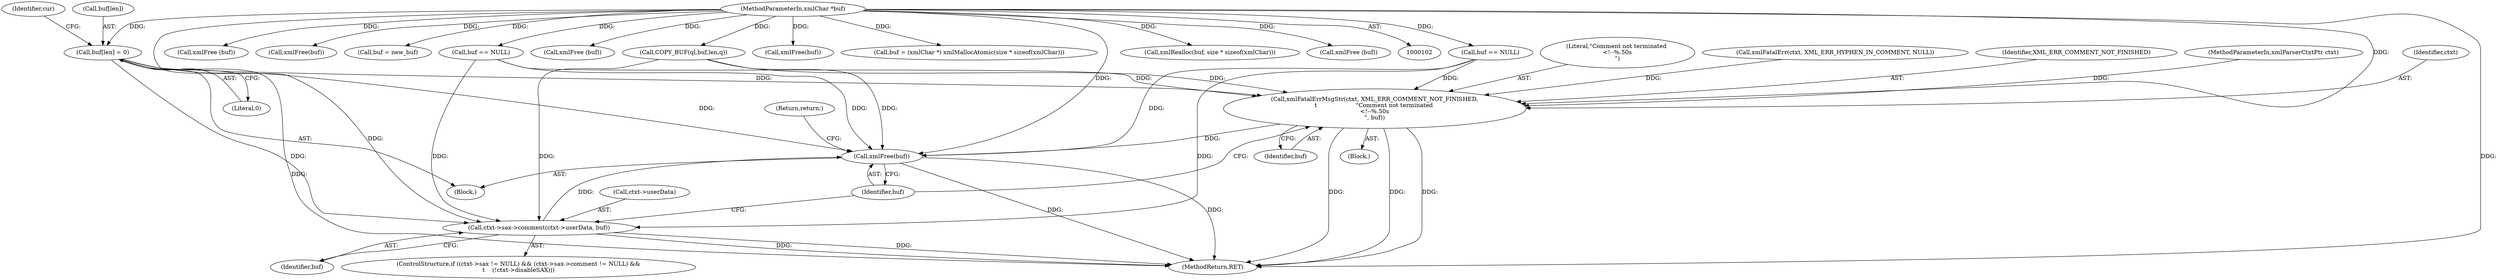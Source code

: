 digraph "0_Chrome_d0947db40187f4708c58e64cbd6013faf9eddeed_9@array" {
"1000332" [label="(Call,buf[len] = 0)"];
"1000104" [label="(MethodParameterIn,xmlChar *buf)"];
"1000342" [label="(Call,xmlFatalErrMsgStr(ctxt, XML_ERR_COMMENT_NOT_FINISHED,\n\t                     \"Comment not terminated \n<!--%.50s\n\", buf))"];
"1000398" [label="(Call,xmlFree(buf))"];
"1000393" [label="(Call,ctxt->sax->comment(ctxt->userData, buf))"];
"1000268" [label="(Call,xmlFree (buf))"];
"1000343" [label="(Identifier,ctxt)"];
"1000312" [label="(Call,xmlFree(buf))"];
"1000274" [label="(Call,buf = new_buf)"];
"1000277" [label="(Call,COPY_BUF(ql,buf,len,q))"];
"1000394" [label="(Call,ctxt->userData)"];
"1000410" [label="(MethodReturn,RET)"];
"1000199" [label="(Call,xmlFree (buf))"];
"1000332" [label="(Call,buf[len] = 0)"];
"1000333" [label="(Call,buf[len])"];
"1000127" [label="(Call,buf == NULL)"];
"1000407" [label="(Call,xmlFree(buf))"];
"1000346" [label="(Identifier,buf)"];
"1000342" [label="(Call,xmlFatalErrMsgStr(ctxt, XML_ERR_COMMENT_NOT_FINISHED,\n\t                     \"Comment not terminated \n<!--%.50s\n\", buf))"];
"1000137" [label="(Call,buf = (xmlChar *) xmlMallocAtomic(size * sizeof(xmlChar)))"];
"1000398" [label="(Call,xmlFree(buf))"];
"1000147" [label="(Call,buf == NULL)"];
"1000257" [label="(Call,xmlRealloc(buf, size * sizeof(xmlChar)))"];
"1000345" [label="(Literal,\"Comment not terminated \n<!--%.50s\n\")"];
"1000400" [label="(Return,return;)"];
"1000238" [label="(Call,xmlFatalErr(ctxt, XML_ERR_HYPHEN_IN_COMMENT, NULL))"];
"1000339" [label="(Identifier,cur)"];
"1000175" [label="(Call,xmlFree (buf))"];
"1000344" [label="(Identifier,XML_ERR_COMMENT_NOT_FINISHED)"];
"1000336" [label="(Literal,0)"];
"1000107" [label="(Block,)"];
"1000341" [label="(Block,)"];
"1000397" [label="(Identifier,buf)"];
"1000393" [label="(Call,ctxt->sax->comment(ctxt->userData, buf))"];
"1000103" [label="(MethodParameterIn,xmlParserCtxtPtr ctxt)"];
"1000104" [label="(MethodParameterIn,xmlChar *buf)"];
"1000399" [label="(Identifier,buf)"];
"1000374" [label="(ControlStructure,if ((ctxt->sax != NULL) && (ctxt->sax->comment != NULL) &&\n\t    (!ctxt->disableSAX)))"];
"1000332" -> "1000107"  [label="AST: "];
"1000332" -> "1000336"  [label="CFG: "];
"1000333" -> "1000332"  [label="AST: "];
"1000336" -> "1000332"  [label="AST: "];
"1000339" -> "1000332"  [label="CFG: "];
"1000332" -> "1000410"  [label="DDG: "];
"1000104" -> "1000332"  [label="DDG: "];
"1000332" -> "1000342"  [label="DDG: "];
"1000332" -> "1000393"  [label="DDG: "];
"1000332" -> "1000398"  [label="DDG: "];
"1000104" -> "1000102"  [label="AST: "];
"1000104" -> "1000410"  [label="DDG: "];
"1000104" -> "1000127"  [label="DDG: "];
"1000104" -> "1000137"  [label="DDG: "];
"1000104" -> "1000147"  [label="DDG: "];
"1000104" -> "1000175"  [label="DDG: "];
"1000104" -> "1000199"  [label="DDG: "];
"1000104" -> "1000257"  [label="DDG: "];
"1000104" -> "1000268"  [label="DDG: "];
"1000104" -> "1000274"  [label="DDG: "];
"1000104" -> "1000277"  [label="DDG: "];
"1000104" -> "1000312"  [label="DDG: "];
"1000104" -> "1000342"  [label="DDG: "];
"1000104" -> "1000393"  [label="DDG: "];
"1000104" -> "1000398"  [label="DDG: "];
"1000104" -> "1000407"  [label="DDG: "];
"1000342" -> "1000341"  [label="AST: "];
"1000342" -> "1000346"  [label="CFG: "];
"1000343" -> "1000342"  [label="AST: "];
"1000344" -> "1000342"  [label="AST: "];
"1000345" -> "1000342"  [label="AST: "];
"1000346" -> "1000342"  [label="AST: "];
"1000399" -> "1000342"  [label="CFG: "];
"1000342" -> "1000410"  [label="DDG: "];
"1000342" -> "1000410"  [label="DDG: "];
"1000342" -> "1000410"  [label="DDG: "];
"1000238" -> "1000342"  [label="DDG: "];
"1000103" -> "1000342"  [label="DDG: "];
"1000147" -> "1000342"  [label="DDG: "];
"1000127" -> "1000342"  [label="DDG: "];
"1000277" -> "1000342"  [label="DDG: "];
"1000342" -> "1000398"  [label="DDG: "];
"1000398" -> "1000107"  [label="AST: "];
"1000398" -> "1000399"  [label="CFG: "];
"1000399" -> "1000398"  [label="AST: "];
"1000400" -> "1000398"  [label="CFG: "];
"1000398" -> "1000410"  [label="DDG: "];
"1000398" -> "1000410"  [label="DDG: "];
"1000393" -> "1000398"  [label="DDG: "];
"1000147" -> "1000398"  [label="DDG: "];
"1000277" -> "1000398"  [label="DDG: "];
"1000127" -> "1000398"  [label="DDG: "];
"1000393" -> "1000374"  [label="AST: "];
"1000393" -> "1000397"  [label="CFG: "];
"1000394" -> "1000393"  [label="AST: "];
"1000397" -> "1000393"  [label="AST: "];
"1000399" -> "1000393"  [label="CFG: "];
"1000393" -> "1000410"  [label="DDG: "];
"1000393" -> "1000410"  [label="DDG: "];
"1000147" -> "1000393"  [label="DDG: "];
"1000127" -> "1000393"  [label="DDG: "];
"1000277" -> "1000393"  [label="DDG: "];
}
